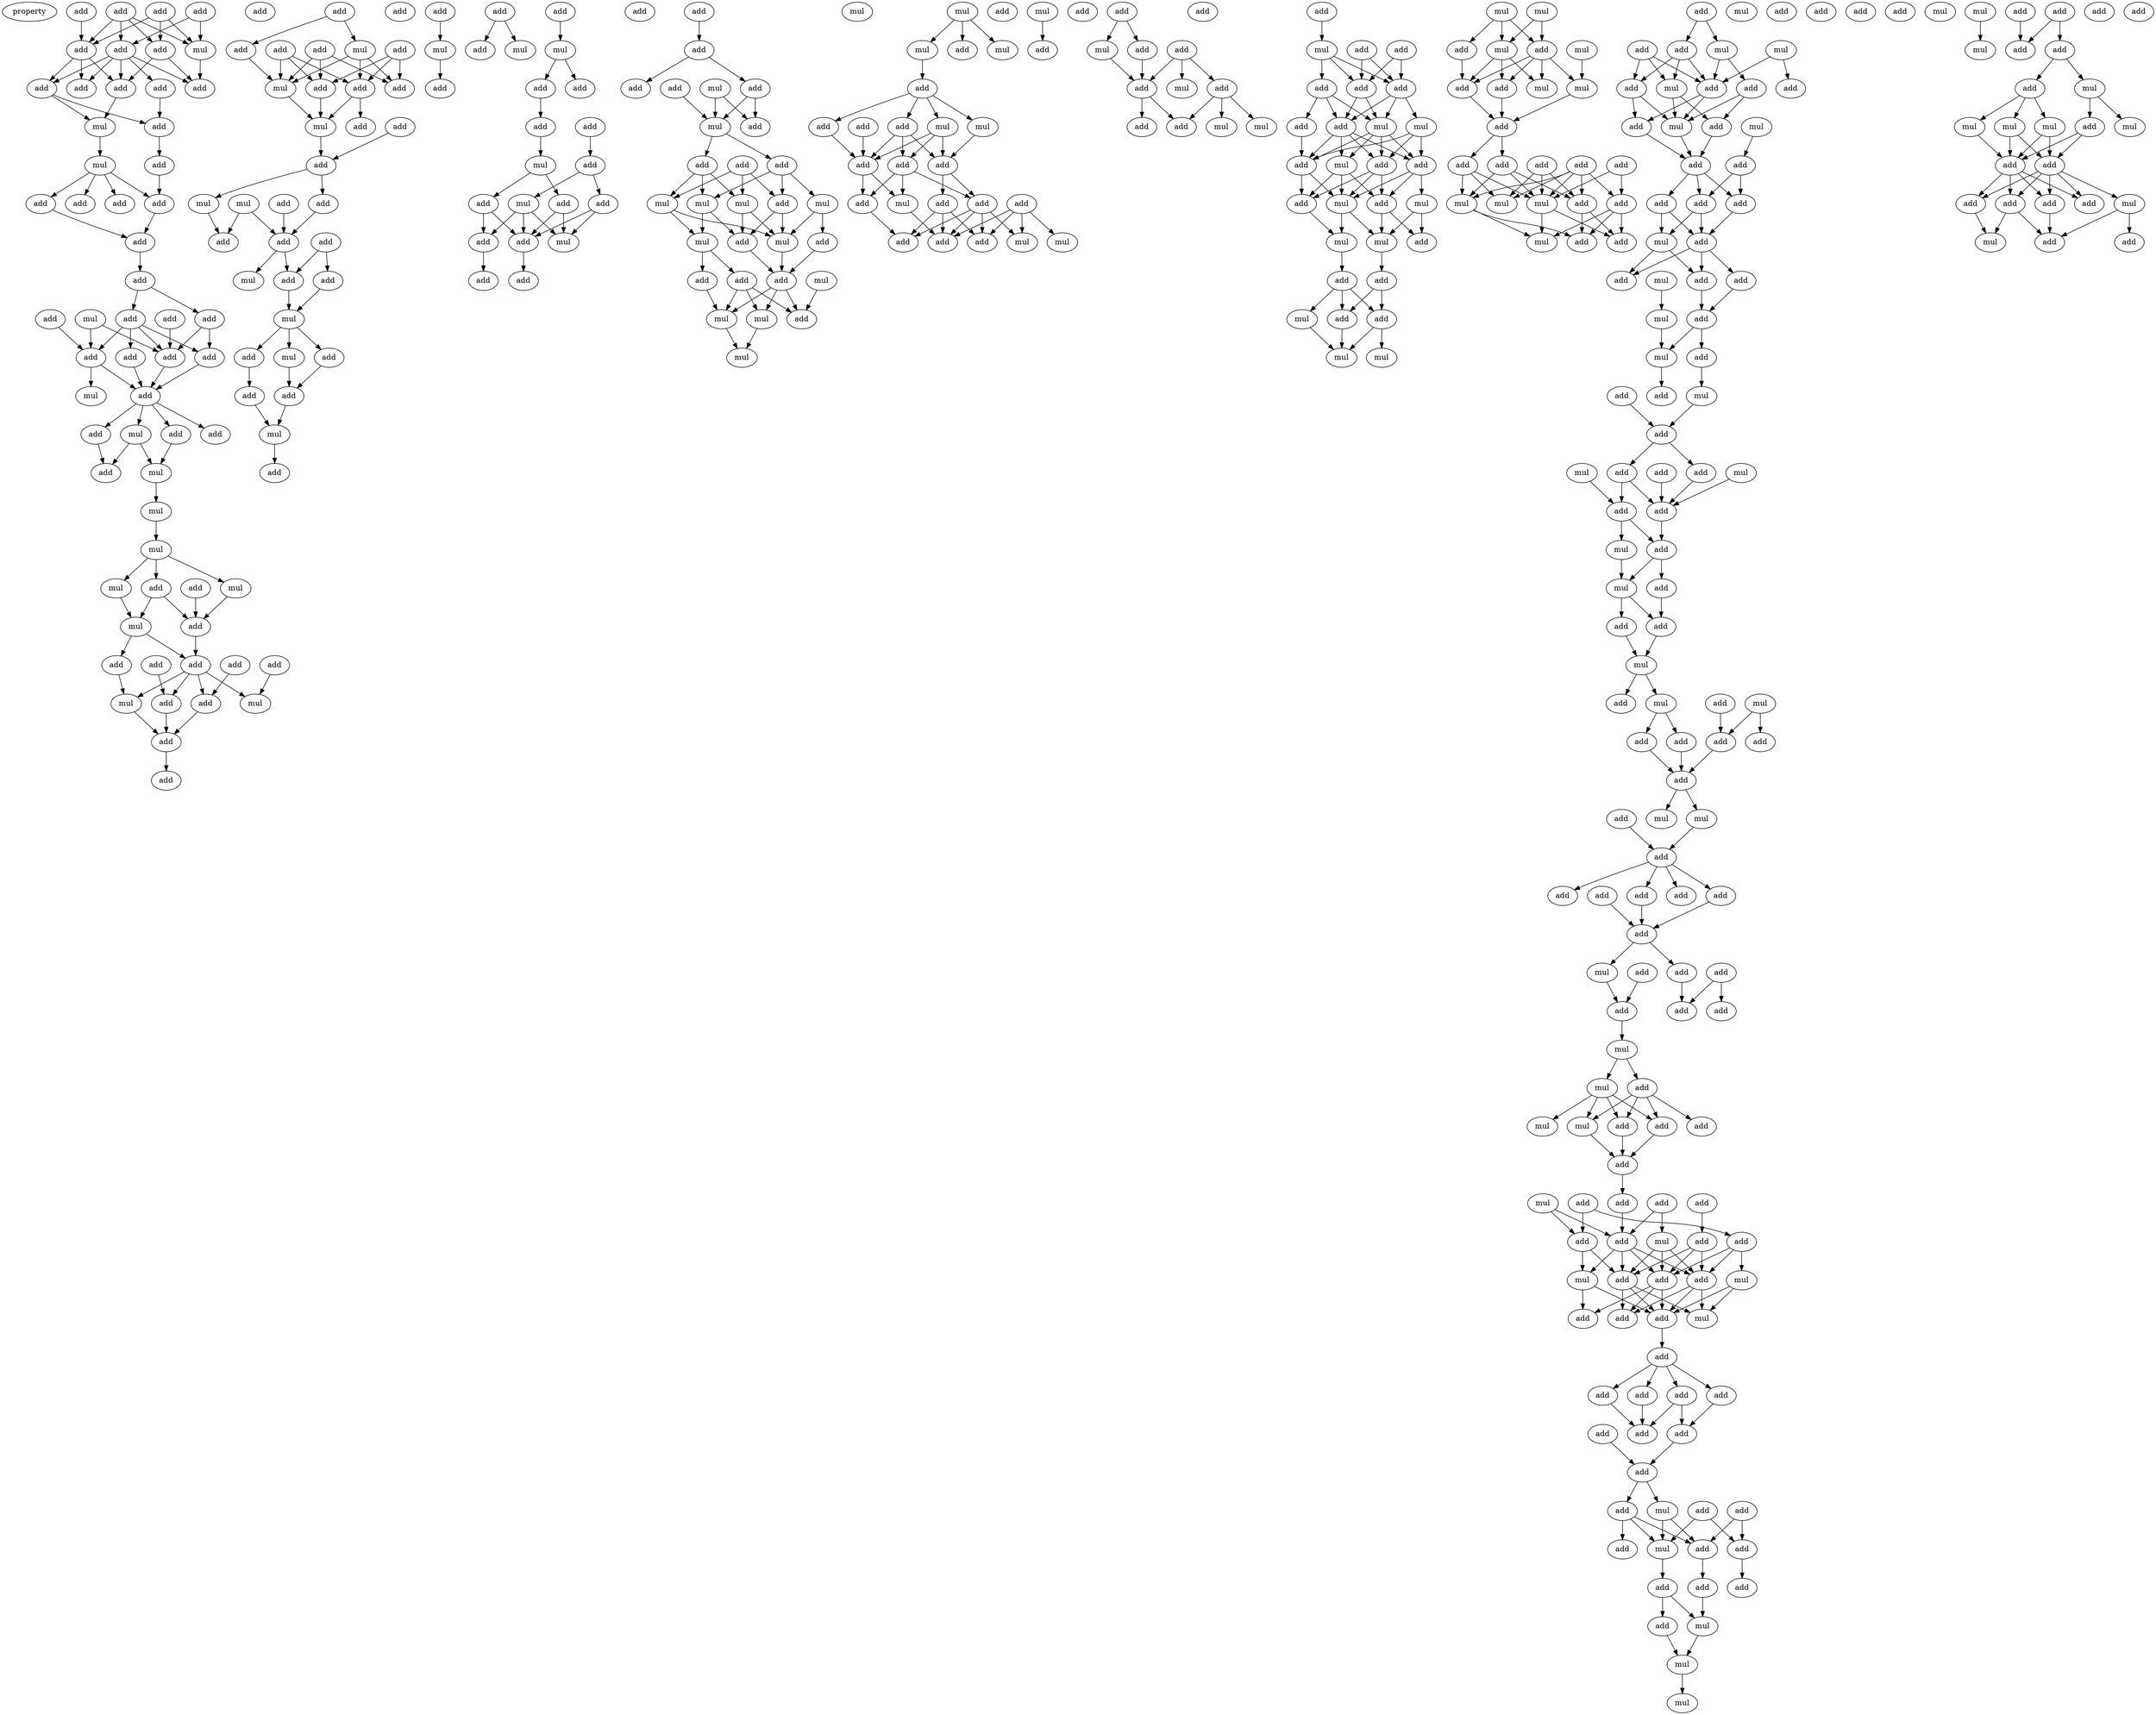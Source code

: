 digraph {
    node [fontcolor=black]
    property [mul=2,lf=1.9]
    0 [ label = add ];
    1 [ label = add ];
    2 [ label = add ];
    3 [ label = add ];
    4 [ label = add ];
    5 [ label = add ];
    6 [ label = add ];
    7 [ label = mul ];
    8 [ label = add ];
    9 [ label = add ];
    10 [ label = add ];
    11 [ label = add ];
    12 [ label = add ];
    13 [ label = add ];
    14 [ label = mul ];
    15 [ label = mul ];
    16 [ label = add ];
    17 [ label = add ];
    18 [ label = add ];
    19 [ label = add ];
    20 [ label = add ];
    21 [ label = add ];
    22 [ label = add ];
    23 [ label = add ];
    24 [ label = add ];
    25 [ label = add ];
    26 [ label = add ];
    27 [ label = mul ];
    28 [ label = add ];
    29 [ label = add ];
    30 [ label = add ];
    31 [ label = add ];
    32 [ label = add ];
    33 [ label = mul ];
    34 [ label = mul ];
    35 [ label = add ];
    36 [ label = add ];
    37 [ label = add ];
    38 [ label = add ];
    39 [ label = add ];
    40 [ label = mul ];
    41 [ label = mul ];
    42 [ label = mul ];
    43 [ label = mul ];
    44 [ label = mul ];
    45 [ label = add ];
    46 [ label = add ];
    47 [ label = add ];
    48 [ label = mul ];
    49 [ label = add ];
    50 [ label = add ];
    51 [ label = add ];
    52 [ label = add ];
    53 [ label = add ];
    54 [ label = add ];
    55 [ label = mul ];
    56 [ label = mul ];
    57 [ label = add ];
    58 [ label = add ];
    59 [ label = add ];
    60 [ label = add ];
    61 [ label = add ];
    62 [ label = mul ];
    63 [ label = add ];
    64 [ label = add ];
    65 [ label = add ];
    66 [ label = add ];
    67 [ label = mul ];
    68 [ label = add ];
    69 [ label = add ];
    70 [ label = mul ];
    71 [ label = add ];
    72 [ label = add ];
    73 [ label = add ];
    74 [ label = mul ];
    75 [ label = add ];
    76 [ label = mul ];
    77 [ label = add ];
    78 [ label = add ];
    79 [ label = add ];
    80 [ label = add ];
    81 [ label = add ];
    82 [ label = mul ];
    83 [ label = add ];
    84 [ label = mul ];
    85 [ label = add ];
    86 [ label = add ];
    87 [ label = mul ];
    88 [ label = add ];
    89 [ label = add ];
    90 [ label = add ];
    91 [ label = add ];
    92 [ label = mul ];
    93 [ label = add ];
    94 [ label = mul ];
    95 [ label = add ];
    96 [ label = add ];
    97 [ label = add ];
    98 [ label = mul ];
    99 [ label = add ];
    100 [ label = mul ];
    101 [ label = add ];
    102 [ label = add ];
    103 [ label = add ];
    104 [ label = add ];
    105 [ label = add ];
    106 [ label = mul ];
    107 [ label = add ];
    108 [ label = add ];
    109 [ label = add ];
    110 [ label = add ];
    111 [ label = mul ];
    112 [ label = add ];
    113 [ label = add ];
    114 [ label = mul ];
    115 [ label = add ];
    116 [ label = add ];
    117 [ label = add ];
    118 [ label = add ];
    119 [ label = mul ];
    120 [ label = mul ];
    121 [ label = add ];
    122 [ label = add ];
    123 [ label = add ];
    124 [ label = mul ];
    125 [ label = add ];
    126 [ label = add ];
    127 [ label = add ];
    128 [ label = add ];
    129 [ label = mul ];
    130 [ label = mul ];
    131 [ label = add ];
    132 [ label = mul ];
    133 [ label = mul ];
    134 [ label = mul ];
    135 [ label = mul ];
    136 [ label = add ];
    137 [ label = add ];
    138 [ label = mul ];
    139 [ label = add ];
    140 [ label = add ];
    141 [ label = add ];
    142 [ label = mul ];
    143 [ label = mul ];
    144 [ label = add ];
    145 [ label = mul ];
    146 [ label = mul ];
    147 [ label = add ];
    148 [ label = mul ];
    149 [ label = mul ];
    150 [ label = add ];
    151 [ label = add ];
    152 [ label = add ];
    153 [ label = mul ];
    154 [ label = add ];
    155 [ label = add ];
    156 [ label = add ];
    157 [ label = mul ];
    158 [ label = mul ];
    159 [ label = add ];
    160 [ label = add ];
    161 [ label = add ];
    162 [ label = add ];
    163 [ label = add ];
    164 [ label = add ];
    165 [ label = mul ];
    166 [ label = add ];
    167 [ label = add ];
    168 [ label = add ];
    169 [ label = add ];
    170 [ label = mul ];
    171 [ label = mul ];
    172 [ label = add ];
    173 [ label = add ];
    174 [ label = add ];
    175 [ label = mul ];
    176 [ label = add ];
    177 [ label = mul ];
    178 [ label = add ];
    179 [ label = add ];
    180 [ label = mul ];
    181 [ label = add ];
    182 [ label = add ];
    183 [ label = mul ];
    184 [ label = add ];
    185 [ label = add ];
    186 [ label = add ];
    187 [ label = mul ];
    188 [ label = add ];
    189 [ label = add ];
    190 [ label = add ];
    191 [ label = add ];
    192 [ label = mul ];
    193 [ label = add ];
    194 [ label = add ];
    195 [ label = mul ];
    196 [ label = add ];
    197 [ label = mul ];
    198 [ label = add ];
    199 [ label = add ];
    200 [ label = mul ];
    201 [ label = add ];
    202 [ label = add ];
    203 [ label = mul ];
    204 [ label = add ];
    205 [ label = mul ];
    206 [ label = mul ];
    207 [ label = add ];
    208 [ label = add ];
    209 [ label = mul ];
    210 [ label = add ];
    211 [ label = add ];
    212 [ label = mul ];
    213 [ label = mul ];
    214 [ label = mul ];
    215 [ label = mul ];
    216 [ label = add ];
    217 [ label = mul ];
    218 [ label = mul ];
    219 [ label = add ];
    220 [ label = add ];
    221 [ label = add ];
    222 [ label = mul ];
    223 [ label = mul ];
    224 [ label = add ];
    225 [ label = add ];
    226 [ label = add ];
    227 [ label = add ];
    228 [ label = add ];
    229 [ label = add ];
    230 [ label = add ];
    231 [ label = mul ];
    232 [ label = mul ];
    233 [ label = add ];
    234 [ label = mul ];
    235 [ label = add ];
    236 [ label = mul ];
    237 [ label = add ];
    238 [ label = add ];
    239 [ label = add ];
    240 [ label = mul ];
    241 [ label = mul ];
    242 [ label = add ];
    243 [ label = add ];
    244 [ label = add ];
    245 [ label = add ];
    246 [ label = mul ];
    247 [ label = add ];
    248 [ label = add ];
    249 [ label = mul ];
    250 [ label = add ];
    251 [ label = mul ];
    252 [ label = add ];
    253 [ label = add ];
    254 [ label = add ];
    255 [ label = add ];
    256 [ label = add ];
    257 [ label = add ];
    258 [ label = mul ];
    259 [ label = add ];
    260 [ label = mul ];
    261 [ label = add ];
    262 [ label = add ];
    263 [ label = add ];
    264 [ label = mul ];
    265 [ label = mul ];
    266 [ label = add ];
    267 [ label = mul ];
    268 [ label = add ];
    269 [ label = add ];
    270 [ label = add ];
    271 [ label = mul ];
    272 [ label = add ];
    273 [ label = add ];
    274 [ label = mul ];
    275 [ label = add ];
    276 [ label = add ];
    277 [ label = add ];
    278 [ label = add ];
    279 [ label = mul ];
    280 [ label = mul ];
    281 [ label = add ];
    282 [ label = mul ];
    283 [ label = add ];
    284 [ label = add ];
    285 [ label = mul ];
    286 [ label = add ];
    287 [ label = add ];
    288 [ label = mul ];
    289 [ label = mul ];
    290 [ label = add ];
    291 [ label = add ];
    292 [ label = add ];
    293 [ label = add ];
    294 [ label = add ];
    295 [ label = add ];
    296 [ label = mul ];
    297 [ label = mul ];
    298 [ label = add ];
    299 [ label = add ];
    300 [ label = add ];
    301 [ label = add ];
    302 [ label = add ];
    303 [ label = add ];
    304 [ label = add ];
    305 [ label = add ];
    306 [ label = add ];
    307 [ label = mul ];
    308 [ label = add ];
    309 [ label = add ];
    310 [ label = add ];
    311 [ label = add ];
    312 [ label = add ];
    313 [ label = mul ];
    314 [ label = mul ];
    315 [ label = add ];
    316 [ label = add ];
    317 [ label = mul ];
    318 [ label = add ];
    319 [ label = mul ];
    320 [ label = add ];
    321 [ label = add ];
    322 [ label = mul ];
    323 [ label = add ];
    324 [ label = add ];
    325 [ label = add ];
    326 [ label = add ];
    327 [ label = add ];
    328 [ label = add ];
    329 [ label = mul ];
    330 [ label = add ];
    331 [ label = add ];
    332 [ label = add ];
    333 [ label = add ];
    334 [ label = add ];
    335 [ label = mul ];
    336 [ label = mul ];
    337 [ label = mul ];
    338 [ label = add ];
    339 [ label = add ];
    340 [ label = add ];
    341 [ label = add ];
    342 [ label = add ];
    343 [ label = add ];
    344 [ label = add ];
    345 [ label = add ];
    346 [ label = add ];
    347 [ label = add ];
    348 [ label = add ];
    349 [ label = add ];
    350 [ label = add ];
    351 [ label = add ];
    352 [ label = mul ];
    353 [ label = add ];
    354 [ label = add ];
    355 [ label = add ];
    356 [ label = mul ];
    357 [ label = add ];
    358 [ label = add ];
    359 [ label = add ];
    360 [ label = add ];
    361 [ label = add ];
    362 [ label = add ];
    363 [ label = mul ];
    364 [ label = add ];
    365 [ label = mul ];
    366 [ label = mul ];
    367 [ label = add ];
    368 [ label = mul ];
    369 [ label = mul ];
    370 [ label = mul ];
    371 [ label = add ];
    372 [ label = add ];
    373 [ label = add ];
    374 [ label = add ];
    375 [ label = add ];
    376 [ label = add ];
    377 [ label = add ];
    378 [ label = mul ];
    379 [ label = mul ];
    380 [ label = add ];
    381 [ label = mul ];
    382 [ label = mul ];
    383 [ label = mul ];
    384 [ label = add ];
    385 [ label = add ];
    386 [ label = mul ];
    387 [ label = add ];
    388 [ label = add ];
    389 [ label = add ];
    390 [ label = add ];
    391 [ label = add ];
    392 [ label = mul ];
    393 [ label = add ];
    0 -> 6 [ name = 0 ];
    0 -> 7 [ name = 1 ];
    1 -> 4 [ name = 2 ];
    1 -> 5 [ name = 3 ];
    1 -> 7 [ name = 4 ];
    2 -> 4 [ name = 5 ];
    2 -> 5 [ name = 6 ];
    2 -> 6 [ name = 7 ];
    2 -> 7 [ name = 8 ];
    3 -> 5 [ name = 9 ];
    4 -> 9 [ name = 10 ];
    4 -> 10 [ name = 11 ];
    5 -> 8 [ name = 12 ];
    5 -> 10 [ name = 13 ];
    5 -> 11 [ name = 14 ];
    6 -> 8 [ name = 15 ];
    6 -> 9 [ name = 16 ];
    6 -> 10 [ name = 17 ];
    6 -> 11 [ name = 18 ];
    6 -> 12 [ name = 19 ];
    7 -> 9 [ name = 20 ];
    10 -> 14 [ name = 21 ];
    11 -> 13 [ name = 22 ];
    11 -> 14 [ name = 23 ];
    12 -> 13 [ name = 24 ];
    13 -> 16 [ name = 25 ];
    14 -> 15 [ name = 26 ];
    15 -> 17 [ name = 27 ];
    15 -> 18 [ name = 28 ];
    15 -> 19 [ name = 29 ];
    15 -> 20 [ name = 30 ];
    16 -> 18 [ name = 31 ];
    18 -> 21 [ name = 32 ];
    20 -> 21 [ name = 33 ];
    21 -> 22 [ name = 34 ];
    22 -> 23 [ name = 35 ];
    22 -> 24 [ name = 36 ];
    23 -> 29 [ name = 37 ];
    23 -> 31 [ name = 38 ];
    24 -> 28 [ name = 39 ];
    24 -> 29 [ name = 40 ];
    24 -> 30 [ name = 41 ];
    24 -> 31 [ name = 42 ];
    25 -> 28 [ name = 43 ];
    26 -> 29 [ name = 44 ];
    27 -> 28 [ name = 45 ];
    27 -> 29 [ name = 46 ];
    28 -> 32 [ name = 47 ];
    28 -> 33 [ name = 48 ];
    29 -> 32 [ name = 49 ];
    30 -> 32 [ name = 50 ];
    31 -> 32 [ name = 51 ];
    32 -> 34 [ name = 52 ];
    32 -> 35 [ name = 53 ];
    32 -> 36 [ name = 54 ];
    32 -> 37 [ name = 55 ];
    34 -> 39 [ name = 56 ];
    34 -> 40 [ name = 57 ];
    35 -> 40 [ name = 58 ];
    37 -> 39 [ name = 59 ];
    40 -> 41 [ name = 60 ];
    41 -> 42 [ name = 61 ];
    42 -> 43 [ name = 62 ];
    42 -> 44 [ name = 63 ];
    42 -> 46 [ name = 64 ];
    43 -> 47 [ name = 65 ];
    44 -> 48 [ name = 66 ];
    45 -> 47 [ name = 67 ];
    46 -> 47 [ name = 68 ];
    46 -> 48 [ name = 69 ];
    47 -> 50 [ name = 70 ];
    48 -> 50 [ name = 71 ];
    48 -> 51 [ name = 72 ];
    49 -> 56 [ name = 73 ];
    50 -> 54 [ name = 74 ];
    50 -> 55 [ name = 75 ];
    50 -> 56 [ name = 76 ];
    50 -> 57 [ name = 77 ];
    51 -> 55 [ name = 78 ];
    52 -> 54 [ name = 79 ];
    53 -> 57 [ name = 80 ];
    54 -> 58 [ name = 81 ];
    55 -> 58 [ name = 82 ];
    57 -> 58 [ name = 83 ];
    58 -> 59 [ name = 84 ];
    60 -> 62 [ name = 85 ];
    60 -> 65 [ name = 86 ];
    61 -> 67 [ name = 87 ];
    61 -> 68 [ name = 88 ];
    61 -> 69 [ name = 89 ];
    62 -> 66 [ name = 90 ];
    62 -> 67 [ name = 91 ];
    62 -> 69 [ name = 92 ];
    63 -> 66 [ name = 93 ];
    63 -> 68 [ name = 94 ];
    63 -> 69 [ name = 95 ];
    64 -> 66 [ name = 96 ];
    64 -> 67 [ name = 97 ];
    64 -> 68 [ name = 98 ];
    65 -> 67 [ name = 99 ];
    66 -> 70 [ name = 100 ];
    66 -> 71 [ name = 101 ];
    67 -> 70 [ name = 102 ];
    68 -> 70 [ name = 103 ];
    70 -> 73 [ name = 104 ];
    72 -> 73 [ name = 105 ];
    73 -> 74 [ name = 106 ];
    73 -> 77 [ name = 107 ];
    74 -> 80 [ name = 108 ];
    75 -> 79 [ name = 109 ];
    76 -> 79 [ name = 110 ];
    76 -> 80 [ name = 111 ];
    77 -> 79 [ name = 112 ];
    78 -> 81 [ name = 113 ];
    78 -> 83 [ name = 114 ];
    79 -> 82 [ name = 115 ];
    79 -> 83 [ name = 116 ];
    81 -> 84 [ name = 117 ];
    83 -> 84 [ name = 118 ];
    84 -> 85 [ name = 119 ];
    84 -> 86 [ name = 120 ];
    84 -> 87 [ name = 121 ];
    85 -> 89 [ name = 122 ];
    86 -> 90 [ name = 123 ];
    87 -> 90 [ name = 124 ];
    89 -> 92 [ name = 125 ];
    90 -> 92 [ name = 126 ];
    91 -> 94 [ name = 127 ];
    92 -> 93 [ name = 128 ];
    94 -> 96 [ name = 129 ];
    95 -> 97 [ name = 130 ];
    95 -> 98 [ name = 131 ];
    99 -> 100 [ name = 132 ];
    100 -> 101 [ name = 133 ];
    100 -> 102 [ name = 134 ];
    101 -> 104 [ name = 135 ];
    104 -> 106 [ name = 136 ];
    105 -> 107 [ name = 137 ];
    106 -> 108 [ name = 138 ];
    106 -> 109 [ name = 139 ];
    107 -> 110 [ name = 140 ];
    107 -> 111 [ name = 141 ];
    108 -> 113 [ name = 142 ];
    108 -> 114 [ name = 143 ];
    109 -> 112 [ name = 144 ];
    109 -> 113 [ name = 145 ];
    110 -> 113 [ name = 146 ];
    110 -> 114 [ name = 147 ];
    111 -> 112 [ name = 148 ];
    111 -> 113 [ name = 149 ];
    111 -> 114 [ name = 150 ];
    112 -> 116 [ name = 151 ];
    113 -> 115 [ name = 152 ];
    117 -> 118 [ name = 153 ];
    118 -> 121 [ name = 154 ];
    118 -> 122 [ name = 155 ];
    119 -> 124 [ name = 156 ];
    119 -> 125 [ name = 157 ];
    122 -> 124 [ name = 158 ];
    122 -> 125 [ name = 159 ];
    123 -> 124 [ name = 160 ];
    124 -> 127 [ name = 161 ];
    124 -> 128 [ name = 162 ];
    126 -> 129 [ name = 163 ];
    126 -> 130 [ name = 164 ];
    126 -> 131 [ name = 165 ];
    127 -> 131 [ name = 166 ];
    127 -> 132 [ name = 167 ];
    127 -> 133 [ name = 168 ];
    128 -> 129 [ name = 169 ];
    128 -> 130 [ name = 170 ];
    128 -> 132 [ name = 171 ];
    129 -> 134 [ name = 172 ];
    129 -> 135 [ name = 173 ];
    130 -> 135 [ name = 174 ];
    130 -> 137 [ name = 175 ];
    131 -> 135 [ name = 176 ];
    131 -> 137 [ name = 177 ];
    132 -> 134 [ name = 178 ];
    132 -> 137 [ name = 179 ];
    133 -> 135 [ name = 180 ];
    133 -> 136 [ name = 181 ];
    134 -> 140 [ name = 182 ];
    134 -> 141 [ name = 183 ];
    135 -> 139 [ name = 184 ];
    136 -> 139 [ name = 185 ];
    137 -> 139 [ name = 186 ];
    138 -> 144 [ name = 187 ];
    139 -> 142 [ name = 188 ];
    139 -> 143 [ name = 189 ];
    139 -> 144 [ name = 190 ];
    140 -> 142 [ name = 191 ];
    140 -> 143 [ name = 192 ];
    140 -> 144 [ name = 193 ];
    141 -> 143 [ name = 194 ];
    142 -> 145 [ name = 195 ];
    143 -> 145 [ name = 196 ];
    146 -> 149 [ name = 197 ];
    146 -> 150 [ name = 198 ];
    146 -> 153 [ name = 199 ];
    148 -> 152 [ name = 200 ];
    149 -> 154 [ name = 201 ];
    154 -> 155 [ name = 202 ];
    154 -> 157 [ name = 203 ];
    154 -> 158 [ name = 204 ];
    154 -> 159 [ name = 205 ];
    155 -> 160 [ name = 206 ];
    155 -> 161 [ name = 207 ];
    155 -> 162 [ name = 208 ];
    156 -> 160 [ name = 209 ];
    157 -> 162 [ name = 210 ];
    158 -> 160 [ name = 211 ];
    158 -> 161 [ name = 212 ];
    158 -> 162 [ name = 213 ];
    159 -> 160 [ name = 214 ];
    160 -> 163 [ name = 215 ];
    160 -> 165 [ name = 216 ];
    161 -> 163 [ name = 217 ];
    161 -> 165 [ name = 218 ];
    161 -> 166 [ name = 219 ];
    162 -> 164 [ name = 220 ];
    162 -> 166 [ name = 221 ];
    163 -> 172 [ name = 222 ];
    164 -> 168 [ name = 223 ];
    164 -> 169 [ name = 224 ];
    164 -> 172 [ name = 225 ];
    165 -> 169 [ name = 226 ];
    166 -> 168 [ name = 227 ];
    166 -> 169 [ name = 228 ];
    166 -> 171 [ name = 229 ];
    166 -> 172 [ name = 230 ];
    167 -> 168 [ name = 231 ];
    167 -> 169 [ name = 232 ];
    167 -> 170 [ name = 233 ];
    167 -> 171 [ name = 234 ];
    173 -> 175 [ name = 235 ];
    173 -> 176 [ name = 236 ];
    174 -> 177 [ name = 237 ];
    174 -> 178 [ name = 238 ];
    174 -> 179 [ name = 239 ];
    175 -> 178 [ name = 240 ];
    176 -> 178 [ name = 241 ];
    178 -> 182 [ name = 242 ];
    178 -> 184 [ name = 243 ];
    179 -> 180 [ name = 244 ];
    179 -> 183 [ name = 245 ];
    179 -> 184 [ name = 246 ];
    185 -> 187 [ name = 247 ];
    186 -> 190 [ name = 248 ];
    186 -> 191 [ name = 249 ];
    187 -> 189 [ name = 250 ];
    187 -> 190 [ name = 251 ];
    187 -> 191 [ name = 252 ];
    188 -> 190 [ name = 253 ];
    188 -> 191 [ name = 254 ];
    189 -> 193 [ name = 255 ];
    189 -> 194 [ name = 256 ];
    189 -> 195 [ name = 257 ];
    190 -> 193 [ name = 258 ];
    190 -> 195 [ name = 259 ];
    191 -> 192 [ name = 260 ];
    191 -> 193 [ name = 261 ];
    191 -> 195 [ name = 262 ];
    192 -> 196 [ name = 263 ];
    192 -> 198 [ name = 264 ];
    192 -> 199 [ name = 265 ];
    193 -> 196 [ name = 266 ];
    193 -> 197 [ name = 267 ];
    193 -> 198 [ name = 268 ];
    193 -> 199 [ name = 269 ];
    194 -> 196 [ name = 270 ];
    195 -> 196 [ name = 271 ];
    195 -> 197 [ name = 272 ];
    195 -> 198 [ name = 273 ];
    195 -> 199 [ name = 274 ];
    196 -> 202 [ name = 275 ];
    196 -> 203 [ name = 276 ];
    197 -> 201 [ name = 277 ];
    197 -> 202 [ name = 278 ];
    197 -> 203 [ name = 279 ];
    198 -> 201 [ name = 280 ];
    198 -> 202 [ name = 281 ];
    198 -> 203 [ name = 282 ];
    199 -> 200 [ name = 283 ];
    199 -> 201 [ name = 284 ];
    199 -> 203 [ name = 285 ];
    200 -> 204 [ name = 286 ];
    200 -> 205 [ name = 287 ];
    201 -> 204 [ name = 288 ];
    201 -> 205 [ name = 289 ];
    202 -> 206 [ name = 290 ];
    203 -> 205 [ name = 291 ];
    203 -> 206 [ name = 292 ];
    205 -> 208 [ name = 293 ];
    206 -> 207 [ name = 294 ];
    207 -> 209 [ name = 295 ];
    207 -> 210 [ name = 296 ];
    207 -> 211 [ name = 297 ];
    208 -> 210 [ name = 298 ];
    208 -> 211 [ name = 299 ];
    209 -> 212 [ name = 300 ];
    210 -> 212 [ name = 301 ];
    210 -> 213 [ name = 302 ];
    211 -> 212 [ name = 303 ];
    214 -> 217 [ name = 304 ];
    214 -> 219 [ name = 305 ];
    215 -> 216 [ name = 306 ];
    215 -> 217 [ name = 307 ];
    215 -> 219 [ name = 308 ];
    216 -> 220 [ name = 309 ];
    217 -> 220 [ name = 310 ];
    217 -> 221 [ name = 311 ];
    217 -> 223 [ name = 312 ];
    218 -> 222 [ name = 313 ];
    219 -> 220 [ name = 314 ];
    219 -> 221 [ name = 315 ];
    219 -> 222 [ name = 316 ];
    219 -> 223 [ name = 317 ];
    220 -> 224 [ name = 318 ];
    221 -> 224 [ name = 319 ];
    222 -> 224 [ name = 320 ];
    224 -> 226 [ name = 321 ];
    224 -> 227 [ name = 322 ];
    225 -> 230 [ name = 323 ];
    225 -> 231 [ name = 324 ];
    225 -> 234 [ name = 325 ];
    226 -> 230 [ name = 326 ];
    226 -> 231 [ name = 327 ];
    226 -> 232 [ name = 328 ];
    227 -> 231 [ name = 329 ];
    227 -> 232 [ name = 330 ];
    227 -> 234 [ name = 331 ];
    228 -> 231 [ name = 332 ];
    228 -> 233 [ name = 333 ];
    229 -> 230 [ name = 334 ];
    229 -> 231 [ name = 335 ];
    229 -> 232 [ name = 336 ];
    229 -> 233 [ name = 337 ];
    229 -> 234 [ name = 338 ];
    230 -> 235 [ name = 339 ];
    230 -> 237 [ name = 340 ];
    231 -> 236 [ name = 341 ];
    231 -> 237 [ name = 342 ];
    232 -> 235 [ name = 343 ];
    232 -> 236 [ name = 344 ];
    233 -> 235 [ name = 345 ];
    233 -> 236 [ name = 346 ];
    233 -> 237 [ name = 347 ];
    238 -> 241 [ name = 348 ];
    238 -> 242 [ name = 349 ];
    239 -> 244 [ name = 350 ];
    239 -> 245 [ name = 351 ];
    239 -> 246 [ name = 352 ];
    240 -> 245 [ name = 353 ];
    240 -> 247 [ name = 354 ];
    241 -> 243 [ name = 355 ];
    241 -> 245 [ name = 356 ];
    242 -> 244 [ name = 357 ];
    242 -> 245 [ name = 358 ];
    242 -> 246 [ name = 359 ];
    243 -> 248 [ name = 360 ];
    243 -> 249 [ name = 361 ];
    244 -> 249 [ name = 362 ];
    244 -> 250 [ name = 363 ];
    245 -> 249 [ name = 364 ];
    245 -> 250 [ name = 365 ];
    246 -> 248 [ name = 366 ];
    246 -> 249 [ name = 367 ];
    248 -> 253 [ name = 368 ];
    249 -> 253 [ name = 369 ];
    250 -> 253 [ name = 370 ];
    251 -> 252 [ name = 371 ];
    252 -> 255 [ name = 372 ];
    252 -> 256 [ name = 373 ];
    253 -> 254 [ name = 374 ];
    253 -> 255 [ name = 375 ];
    253 -> 256 [ name = 376 ];
    254 -> 257 [ name = 377 ];
    254 -> 258 [ name = 378 ];
    255 -> 257 [ name = 379 ];
    255 -> 258 [ name = 380 ];
    256 -> 257 [ name = 381 ];
    257 -> 259 [ name = 382 ];
    257 -> 261 [ name = 383 ];
    257 -> 262 [ name = 384 ];
    258 -> 259 [ name = 385 ];
    258 -> 261 [ name = 386 ];
    260 -> 264 [ name = 387 ];
    261 -> 263 [ name = 388 ];
    262 -> 263 [ name = 389 ];
    263 -> 265 [ name = 390 ];
    263 -> 266 [ name = 391 ];
    264 -> 265 [ name = 392 ];
    265 -> 269 [ name = 393 ];
    266 -> 267 [ name = 394 ];
    267 -> 270 [ name = 395 ];
    268 -> 270 [ name = 396 ];
    270 -> 272 [ name = 397 ];
    270 -> 275 [ name = 398 ];
    271 -> 277 [ name = 399 ];
    272 -> 276 [ name = 400 ];
    272 -> 277 [ name = 401 ];
    273 -> 277 [ name = 402 ];
    274 -> 276 [ name = 403 ];
    275 -> 277 [ name = 404 ];
    276 -> 278 [ name = 405 ];
    276 -> 279 [ name = 406 ];
    277 -> 278 [ name = 407 ];
    278 -> 281 [ name = 408 ];
    278 -> 282 [ name = 409 ];
    279 -> 282 [ name = 410 ];
    281 -> 284 [ name = 411 ];
    282 -> 283 [ name = 412 ];
    282 -> 284 [ name = 413 ];
    283 -> 285 [ name = 414 ];
    284 -> 285 [ name = 415 ];
    285 -> 286 [ name = 416 ];
    285 -> 288 [ name = 417 ];
    287 -> 292 [ name = 418 ];
    288 -> 290 [ name = 419 ];
    288 -> 293 [ name = 420 ];
    289 -> 292 [ name = 421 ];
    289 -> 294 [ name = 422 ];
    290 -> 295 [ name = 423 ];
    292 -> 295 [ name = 424 ];
    293 -> 295 [ name = 425 ];
    295 -> 296 [ name = 426 ];
    295 -> 297 [ name = 427 ];
    296 -> 299 [ name = 428 ];
    298 -> 299 [ name = 429 ];
    299 -> 300 [ name = 430 ];
    299 -> 301 [ name = 431 ];
    299 -> 302 [ name = 432 ];
    299 -> 304 [ name = 433 ];
    300 -> 305 [ name = 434 ];
    303 -> 305 [ name = 435 ];
    304 -> 305 [ name = 436 ];
    305 -> 307 [ name = 437 ];
    305 -> 309 [ name = 438 ];
    306 -> 310 [ name = 439 ];
    306 -> 312 [ name = 440 ];
    307 -> 311 [ name = 441 ];
    308 -> 311 [ name = 442 ];
    309 -> 312 [ name = 443 ];
    311 -> 313 [ name = 444 ];
    313 -> 314 [ name = 445 ];
    313 -> 315 [ name = 446 ];
    314 -> 316 [ name = 447 ];
    314 -> 317 [ name = 448 ];
    314 -> 319 [ name = 449 ];
    314 -> 320 [ name = 450 ];
    315 -> 316 [ name = 451 ];
    315 -> 317 [ name = 452 ];
    315 -> 318 [ name = 453 ];
    315 -> 320 [ name = 454 ];
    316 -> 321 [ name = 455 ];
    317 -> 321 [ name = 456 ];
    320 -> 321 [ name = 457 ];
    321 -> 326 [ name = 458 ];
    322 -> 327 [ name = 459 ];
    322 -> 328 [ name = 460 ];
    323 -> 328 [ name = 461 ];
    323 -> 331 [ name = 462 ];
    324 -> 330 [ name = 463 ];
    325 -> 327 [ name = 464 ];
    325 -> 329 [ name = 465 ];
    326 -> 327 [ name = 466 ];
    327 -> 332 [ name = 467 ];
    327 -> 333 [ name = 468 ];
    327 -> 334 [ name = 469 ];
    327 -> 336 [ name = 470 ];
    328 -> 332 [ name = 471 ];
    328 -> 336 [ name = 472 ];
    329 -> 332 [ name = 473 ];
    329 -> 333 [ name = 474 ];
    329 -> 334 [ name = 475 ];
    330 -> 332 [ name = 476 ];
    330 -> 333 [ name = 477 ];
    330 -> 334 [ name = 478 ];
    331 -> 333 [ name = 479 ];
    331 -> 334 [ name = 480 ];
    331 -> 335 [ name = 481 ];
    332 -> 337 [ name = 482 ];
    332 -> 339 [ name = 483 ];
    332 -> 340 [ name = 484 ];
    333 -> 337 [ name = 485 ];
    333 -> 339 [ name = 486 ];
    333 -> 340 [ name = 487 ];
    334 -> 338 [ name = 488 ];
    334 -> 339 [ name = 489 ];
    334 -> 340 [ name = 490 ];
    335 -> 337 [ name = 491 ];
    335 -> 340 [ name = 492 ];
    336 -> 338 [ name = 493 ];
    336 -> 340 [ name = 494 ];
    340 -> 341 [ name = 495 ];
    341 -> 343 [ name = 496 ];
    341 -> 344 [ name = 497 ];
    341 -> 345 [ name = 498 ];
    341 -> 346 [ name = 499 ];
    343 -> 349 [ name = 500 ];
    344 -> 347 [ name = 501 ];
    345 -> 347 [ name = 502 ];
    345 -> 349 [ name = 503 ];
    346 -> 347 [ name = 504 ];
    348 -> 350 [ name = 505 ];
    349 -> 350 [ name = 506 ];
    350 -> 352 [ name = 507 ];
    350 -> 354 [ name = 508 ];
    351 -> 356 [ name = 509 ];
    351 -> 357 [ name = 510 ];
    352 -> 356 [ name = 511 ];
    352 -> 358 [ name = 512 ];
    353 -> 357 [ name = 513 ];
    353 -> 358 [ name = 514 ];
    354 -> 355 [ name = 515 ];
    354 -> 356 [ name = 516 ];
    354 -> 358 [ name = 517 ];
    356 -> 361 [ name = 518 ];
    357 -> 360 [ name = 519 ];
    358 -> 362 [ name = 520 ];
    361 -> 363 [ name = 521 ];
    361 -> 364 [ name = 522 ];
    362 -> 363 [ name = 523 ];
    363 -> 365 [ name = 524 ];
    364 -> 365 [ name = 525 ];
    365 -> 366 [ name = 526 ];
    369 -> 370 [ name = 527 ];
    371 -> 374 [ name = 528 ];
    371 -> 375 [ name = 529 ];
    372 -> 374 [ name = 530 ];
    375 -> 377 [ name = 531 ];
    375 -> 378 [ name = 532 ];
    377 -> 379 [ name = 533 ];
    377 -> 382 [ name = 534 ];
    377 -> 383 [ name = 535 ];
    378 -> 380 [ name = 536 ];
    378 -> 381 [ name = 537 ];
    379 -> 384 [ name = 538 ];
    380 -> 384 [ name = 539 ];
    380 -> 385 [ name = 540 ];
    382 -> 384 [ name = 541 ];
    382 -> 385 [ name = 542 ];
    383 -> 384 [ name = 543 ];
    383 -> 385 [ name = 544 ];
    384 -> 387 [ name = 545 ];
    384 -> 388 [ name = 546 ];
    384 -> 389 [ name = 547 ];
    384 -> 390 [ name = 548 ];
    385 -> 386 [ name = 549 ];
    385 -> 387 [ name = 550 ];
    385 -> 388 [ name = 551 ];
    385 -> 389 [ name = 552 ];
    385 -> 390 [ name = 553 ];
    386 -> 391 [ name = 554 ];
    386 -> 393 [ name = 555 ];
    388 -> 392 [ name = 556 ];
    388 -> 393 [ name = 557 ];
    389 -> 392 [ name = 558 ];
    390 -> 393 [ name = 559 ];
}
